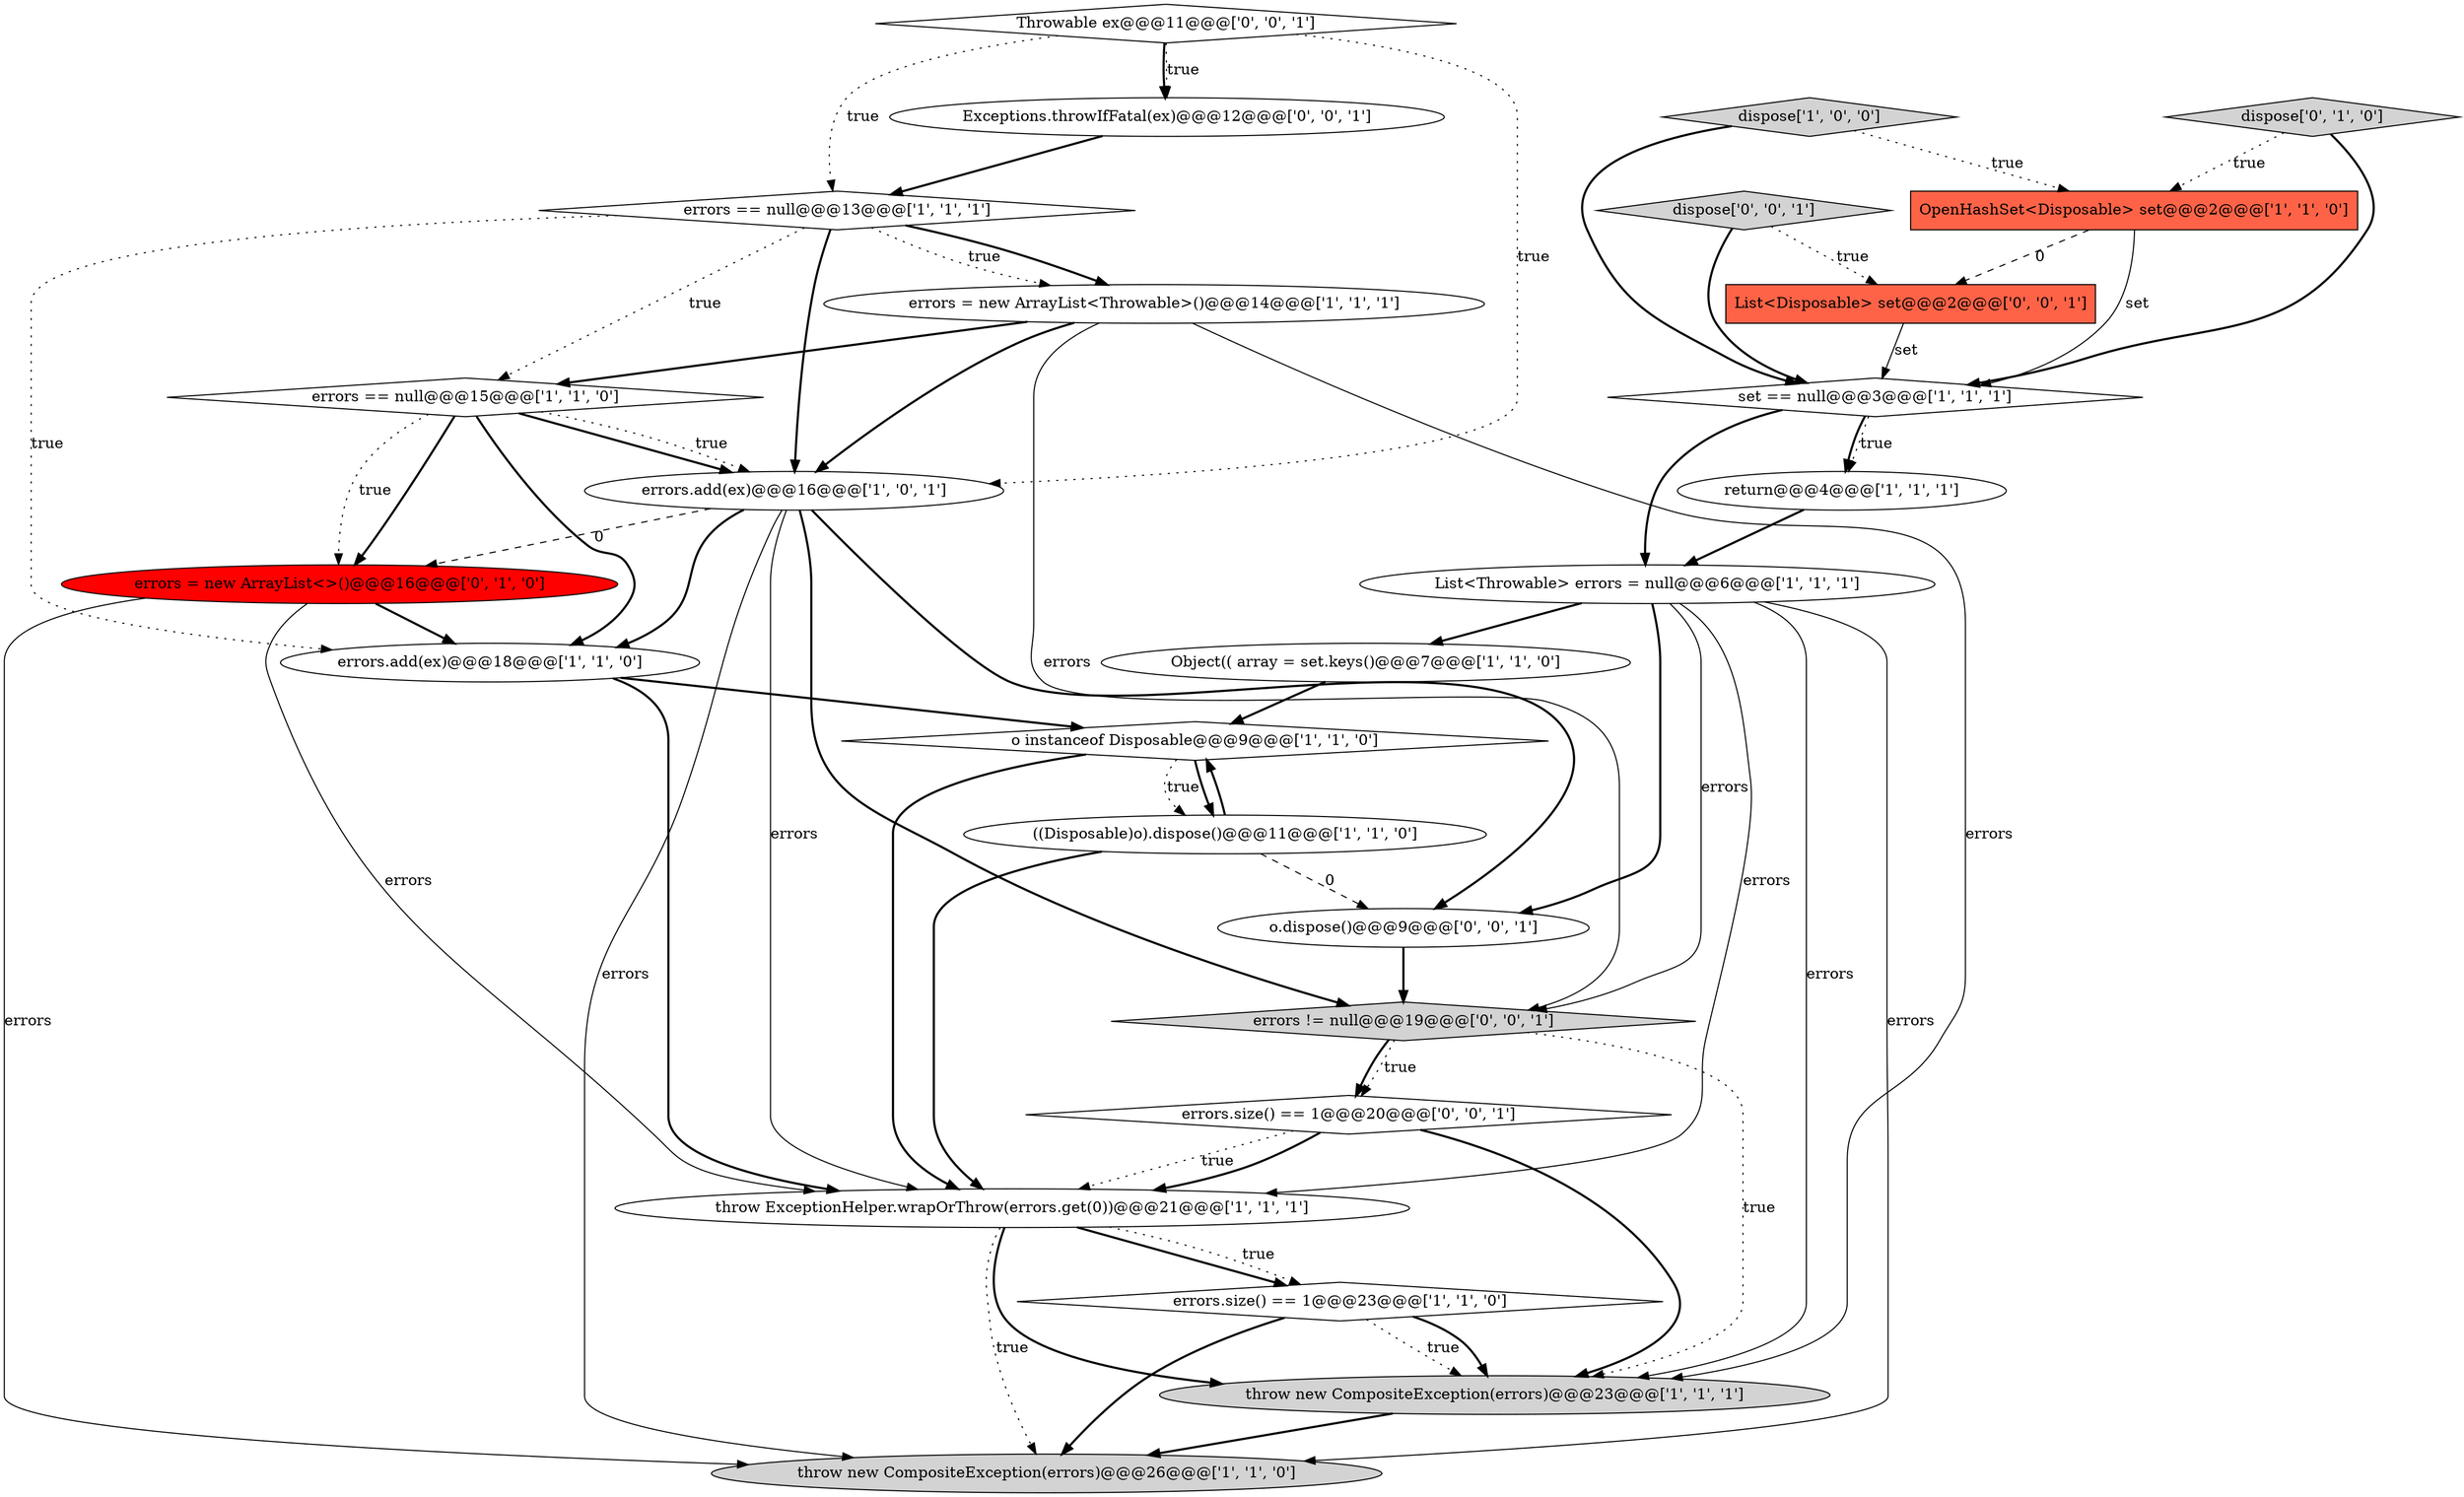 digraph {
6 [style = filled, label = "OpenHashSet<Disposable> set@@@2@@@['1', '1', '0']", fillcolor = tomato, shape = box image = "AAA0AAABBB1BBB"];
15 [style = filled, label = "o instanceof Disposable@@@9@@@['1', '1', '0']", fillcolor = white, shape = diamond image = "AAA0AAABBB1BBB"];
18 [style = filled, label = "dispose['0', '1', '0']", fillcolor = lightgray, shape = diamond image = "AAA0AAABBB2BBB"];
25 [style = filled, label = "List<Disposable> set@@@2@@@['0', '0', '1']", fillcolor = tomato, shape = box image = "AAA0AAABBB3BBB"];
3 [style = filled, label = "dispose['1', '0', '0']", fillcolor = lightgray, shape = diamond image = "AAA0AAABBB1BBB"];
0 [style = filled, label = "set == null@@@3@@@['1', '1', '1']", fillcolor = white, shape = diamond image = "AAA0AAABBB1BBB"];
2 [style = filled, label = "errors.add(ex)@@@18@@@['1', '1', '0']", fillcolor = white, shape = ellipse image = "AAA0AAABBB1BBB"];
16 [style = filled, label = "((Disposable)o).dispose()@@@11@@@['1', '1', '0']", fillcolor = white, shape = ellipse image = "AAA0AAABBB1BBB"];
23 [style = filled, label = "Exceptions.throwIfFatal(ex)@@@12@@@['0', '0', '1']", fillcolor = white, shape = ellipse image = "AAA0AAABBB3BBB"];
17 [style = filled, label = "errors = new ArrayList<>()@@@16@@@['0', '1', '0']", fillcolor = red, shape = ellipse image = "AAA1AAABBB2BBB"];
1 [style = filled, label = "errors == null@@@13@@@['1', '1', '1']", fillcolor = white, shape = diamond image = "AAA0AAABBB1BBB"];
7 [style = filled, label = "throw ExceptionHelper.wrapOrThrow(errors.get(0))@@@21@@@['1', '1', '1']", fillcolor = white, shape = ellipse image = "AAA0AAABBB1BBB"];
13 [style = filled, label = "Object(( array = set.keys()@@@7@@@['1', '1', '0']", fillcolor = white, shape = ellipse image = "AAA0AAABBB1BBB"];
14 [style = filled, label = "errors = new ArrayList<Throwable>()@@@14@@@['1', '1', '1']", fillcolor = white, shape = ellipse image = "AAA0AAABBB1BBB"];
20 [style = filled, label = "o.dispose()@@@9@@@['0', '0', '1']", fillcolor = white, shape = ellipse image = "AAA0AAABBB3BBB"];
9 [style = filled, label = "List<Throwable> errors = null@@@6@@@['1', '1', '1']", fillcolor = white, shape = ellipse image = "AAA0AAABBB1BBB"];
19 [style = filled, label = "Throwable ex@@@11@@@['0', '0', '1']", fillcolor = white, shape = diamond image = "AAA0AAABBB3BBB"];
22 [style = filled, label = "dispose['0', '0', '1']", fillcolor = lightgray, shape = diamond image = "AAA0AAABBB3BBB"];
5 [style = filled, label = "throw new CompositeException(errors)@@@26@@@['1', '1', '0']", fillcolor = lightgray, shape = ellipse image = "AAA0AAABBB1BBB"];
10 [style = filled, label = "errors.add(ex)@@@16@@@['1', '0', '1']", fillcolor = white, shape = ellipse image = "AAA0AAABBB1BBB"];
4 [style = filled, label = "errors == null@@@15@@@['1', '1', '0']", fillcolor = white, shape = diamond image = "AAA0AAABBB1BBB"];
21 [style = filled, label = "errors.size() == 1@@@20@@@['0', '0', '1']", fillcolor = white, shape = diamond image = "AAA0AAABBB3BBB"];
12 [style = filled, label = "errors.size() == 1@@@23@@@['1', '1', '0']", fillcolor = white, shape = diamond image = "AAA0AAABBB1BBB"];
11 [style = filled, label = "return@@@4@@@['1', '1', '1']", fillcolor = white, shape = ellipse image = "AAA0AAABBB1BBB"];
8 [style = filled, label = "throw new CompositeException(errors)@@@23@@@['1', '1', '1']", fillcolor = lightgray, shape = ellipse image = "AAA0AAABBB1BBB"];
24 [style = filled, label = "errors != null@@@19@@@['0', '0', '1']", fillcolor = lightgray, shape = diamond image = "AAA0AAABBB3BBB"];
19->10 [style = dotted, label="true"];
4->10 [style = bold, label=""];
19->1 [style = dotted, label="true"];
16->15 [style = bold, label=""];
17->5 [style = solid, label="errors"];
0->9 [style = bold, label=""];
10->20 [style = bold, label=""];
17->7 [style = solid, label="errors"];
12->5 [style = bold, label=""];
15->7 [style = bold, label=""];
9->5 [style = solid, label="errors"];
4->17 [style = bold, label=""];
7->12 [style = bold, label=""];
4->10 [style = dotted, label="true"];
12->8 [style = dotted, label="true"];
10->24 [style = bold, label=""];
22->25 [style = dotted, label="true"];
16->7 [style = bold, label=""];
21->8 [style = bold, label=""];
14->10 [style = bold, label=""];
19->23 [style = dotted, label="true"];
0->11 [style = bold, label=""];
9->20 [style = bold, label=""];
1->4 [style = dotted, label="true"];
4->2 [style = bold, label=""];
1->14 [style = dotted, label="true"];
15->16 [style = dotted, label="true"];
3->6 [style = dotted, label="true"];
11->9 [style = bold, label=""];
6->0 [style = solid, label="set"];
15->16 [style = bold, label=""];
7->8 [style = bold, label=""];
3->0 [style = bold, label=""];
7->12 [style = dotted, label="true"];
7->5 [style = dotted, label="true"];
18->6 [style = dotted, label="true"];
14->4 [style = bold, label=""];
14->8 [style = solid, label="errors"];
22->0 [style = bold, label=""];
8->5 [style = bold, label=""];
17->2 [style = bold, label=""];
24->21 [style = bold, label=""];
6->25 [style = dashed, label="0"];
12->8 [style = bold, label=""];
19->23 [style = bold, label=""];
21->7 [style = dotted, label="true"];
2->15 [style = bold, label=""];
9->24 [style = solid, label="errors"];
10->17 [style = dashed, label="0"];
23->1 [style = bold, label=""];
21->7 [style = bold, label=""];
1->14 [style = bold, label=""];
25->0 [style = solid, label="set"];
10->2 [style = bold, label=""];
14->24 [style = solid, label="errors"];
13->15 [style = bold, label=""];
9->8 [style = solid, label="errors"];
24->8 [style = dotted, label="true"];
2->7 [style = bold, label=""];
10->7 [style = solid, label="errors"];
1->2 [style = dotted, label="true"];
20->24 [style = bold, label=""];
4->17 [style = dotted, label="true"];
0->11 [style = dotted, label="true"];
9->7 [style = solid, label="errors"];
10->5 [style = solid, label="errors"];
24->21 [style = dotted, label="true"];
18->0 [style = bold, label=""];
1->10 [style = bold, label=""];
9->13 [style = bold, label=""];
16->20 [style = dashed, label="0"];
}
